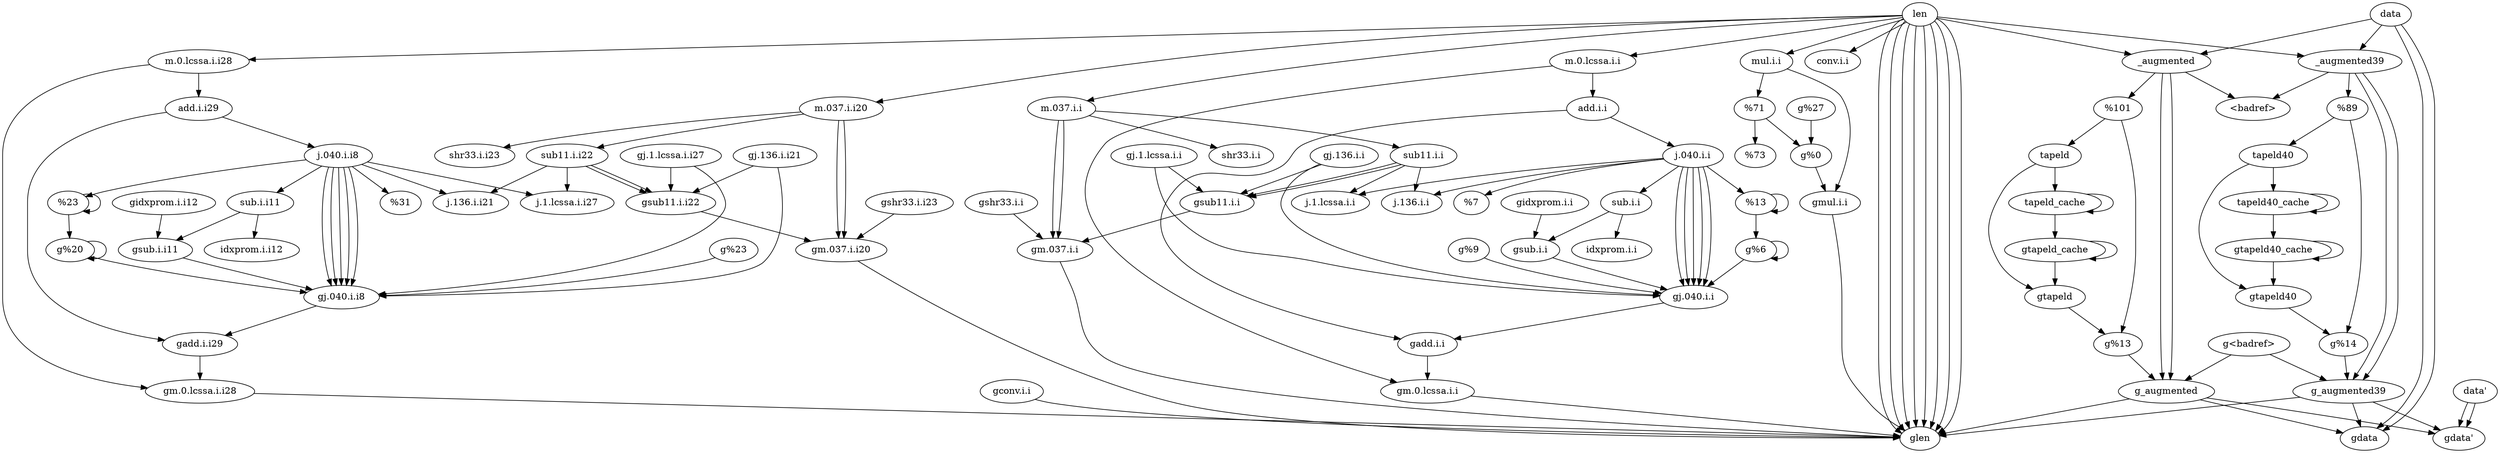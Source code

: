 digraph G {
	subgraph Forward {
		"j.040.i.i" -> "j.136.i.i"
		"j.040.i.i" -> "sub.i.i"
		"j.040.i.i" -> "%9"
		"j.040.i.i" -> "j.1.lcssa.i.i"
		"j.040.i.i" -> "%6"
		"m.0.lcssa.i.i" -> "add.i.i"
		"m.037.i.i" -> "shr33.i.i"
		"m.037.i.i" -> "sub11.i.i"
		"j.040.i.i8" -> "%20"
		"j.040.i.i8" -> "j.136.i.i21"
		"j.040.i.i8" -> "j.1.lcssa.i.i27"
		"j.040.i.i8" -> "%23"
		"j.040.i.i8" -> "sub.i.i11"
		"m.0.lcssa.i.i28" -> "add.i.i29"
		"m.037.i.i20" -> "sub11.i.i22"
		"m.037.i.i20" -> "shr33.i.i23"
		"data" -> "_augmented"
		"data" -> "_augmented39"
		"len" -> "m.037.i.i"
		"len" -> "mul.i.i"
		"len" -> "_augmented"
		"len" -> "conv.i.i"
		"len" -> "_augmented39"
		"len" -> "m.0.lcssa.i.i28"
		"len" -> "m.037.i.i20"
		"len" -> "m.0.lcssa.i.i"
		"sub11.i.i" -> "j.136.i.i"
		"sub11.i.i" -> "j.1.lcssa.i.i"
		"add.i.i" -> "j.040.i.i"
		"sub.i.i11" -> "idxprom.i.i12"
		"%0" -> "%27"
		"mul.i.i" -> "%0"
		"sub.i.i" -> "idxprom.i.i"
		"sub11.i.i22" -> "j.136.i.i21"
		"sub11.i.i22" -> "j.1.lcssa.i.i27"
		"add.i.i29" -> "j.040.i.i8"
		"%6" -> "%6"
		"%14" -> "tapeld40"
		"tapeld40" -> "tapeld40_cache"
		"tapeld40_cache" -> "tapeld40_cache"
		"tapeld_cache" -> "tapeld_cache"
		"tapeld" -> "tapeld_cache"
		"_augmented" -> "%13"
		"_augmented" -> "<badref>"
		"%13" -> "tapeld"
		"_augmented39" -> "%14"
		"_augmented39" -> "<badref>"
		"%20" -> "%20"
	}
	subgraph Reverse {
		"gj.040.i.i" -> "gadd.i.i"
		"add.i.i" -> "gadd.i.i"
		"gm.0.lcssa.i.i" -> "glen"
		"len" -> "glen"
		"gj.1.lcssa.i.i" -> "gj.040.i.i"
		"j.040.i.i" -> "gj.040.i.i"
		"gj.1.lcssa.i.i" -> "gsub11.i.i"
		"sub11.i.i" -> "gsub11.i.i"
		"gj.136.i.i" -> "gj.040.i.i"
		"j.040.i.i" -> "gj.040.i.i"
		"gj.136.i.i" -> "gsub11.i.i"
		"sub11.i.i" -> "gsub11.i.i"
		"gm.037.i.i" -> "glen"
		"len" -> "glen"
		"gj.040.i.i8" -> "gadd.i.i29"
		"add.i.i29" -> "gadd.i.i29"
		"gm.0.lcssa.i.i28" -> "glen"
		"len" -> "glen"
		"gj.1.lcssa.i.i27" -> "gsub11.i.i22"
		"sub11.i.i22" -> "gsub11.i.i22"
		"gj.1.lcssa.i.i27" -> "gj.040.i.i8"
		"j.040.i.i8" -> "gj.040.i.i8"
		"gj.136.i.i21" -> "gsub11.i.i22"
		"sub11.i.i22" -> "gsub11.i.i22"
		"gj.136.i.i21" -> "gj.040.i.i8"
		"j.040.i.i8" -> "gj.040.i.i8"
		"gm.037.i.i20" -> "glen"
		"len" -> "glen"
		"gsub11.i.i" -> "gm.037.i.i"
		"m.037.i.i" -> "gm.037.i.i"
		"gshr33.i.i" -> "gm.037.i.i"
		"m.037.i.i" -> "gm.037.i.i"
		"gadd.i.i" -> "gm.0.lcssa.i.i"
		"m.0.lcssa.i.i" -> "gm.0.lcssa.i.i"
		"g%23" -> "gj.040.i.i8"
		"j.040.i.i8" -> "gj.040.i.i8"
		"gsub.i.i11" -> "gj.040.i.i8"
		"j.040.i.i8" -> "gj.040.i.i8"
		"gidxprom.i.i12" -> "gsub.i.i11"
		"sub.i.i11" -> "gsub.i.i11"
		"g%0" -> "gmul.i.i"
		"mul.i.i" -> "gmul.i.i"
		"gmul.i.i" -> "glen"
		"len" -> "glen"
		"g%9" -> "gj.040.i.i"
		"j.040.i.i" -> "gj.040.i.i"
		"gsub.i.i" -> "gj.040.i.i"
		"j.040.i.i" -> "gj.040.i.i"
		"gidxprom.i.i" -> "gsub.i.i"
		"sub.i.i" -> "gsub.i.i"
		"gsub11.i.i22" -> "gm.037.i.i20"
		"m.037.i.i20" -> "gm.037.i.i20"
		"gshr33.i.i23" -> "gm.037.i.i20"
		"m.037.i.i20" -> "gm.037.i.i20"
		"gadd.i.i29" -> "gm.0.lcssa.i.i28"
		"m.0.lcssa.i.i28" -> "gm.0.lcssa.i.i28"
		"gconv.i.i" -> "glen"
		"len" -> "glen"
		"g%27" -> "g%0"
		"%0" -> "g%0"
		"g%6" -> "gj.040.i.i"
		"j.040.i.i" -> "gj.040.i.i"
		"g%6" -> "g%6"
		"%6" -> "g%6"
		"g<badref>" -> "g_augmented"
		"_augmented" -> "g_augmented"
		"g%14" -> "g_augmented39"
		"_augmented39" -> "g_augmented39"
		"g<badref>" -> "g_augmented39"
		"_augmented39" -> "g_augmented39"
		"gtapeld40" -> "g%14"
		"%14" -> "g%14"
		"gtapeld40_cache" -> "gtapeld40"
		"tapeld40" -> "gtapeld40"
		"gtapeld40_cache" -> "gtapeld40_cache"
		"tapeld40_cache" -> "gtapeld40_cache"
		"gtapeld_cache" -> "gtapeld_cache"
		"tapeld_cache" -> "gtapeld_cache"
		"gtapeld_cache" -> "gtapeld"
		"tapeld" -> "gtapeld"
		"gtapeld" -> "g%13"
		"%13" -> "g%13"
		"g_augmented" -> "gdata'"
		"data'" -> "gdata'"
		"g_augmented" -> "glen"
		"len" -> "glen"
		"g_augmented" -> "gdata"
		"data" -> "gdata"
		"g%13" -> "g_augmented"
		"_augmented" -> "g_augmented"
		"g_augmented39" -> "gdata'"
		"data'" -> "gdata'"
		"g_augmented39" -> "glen"
		"len" -> "glen"
		"g_augmented39" -> "gdata"
		"data" -> "gdata"
		"g%20" -> "g%20"
		"%20" -> "g%20"
		"g%20" -> "gj.040.i.i8"
		"j.040.i.i8" -> "gj.040.i.i8"
	}
}
